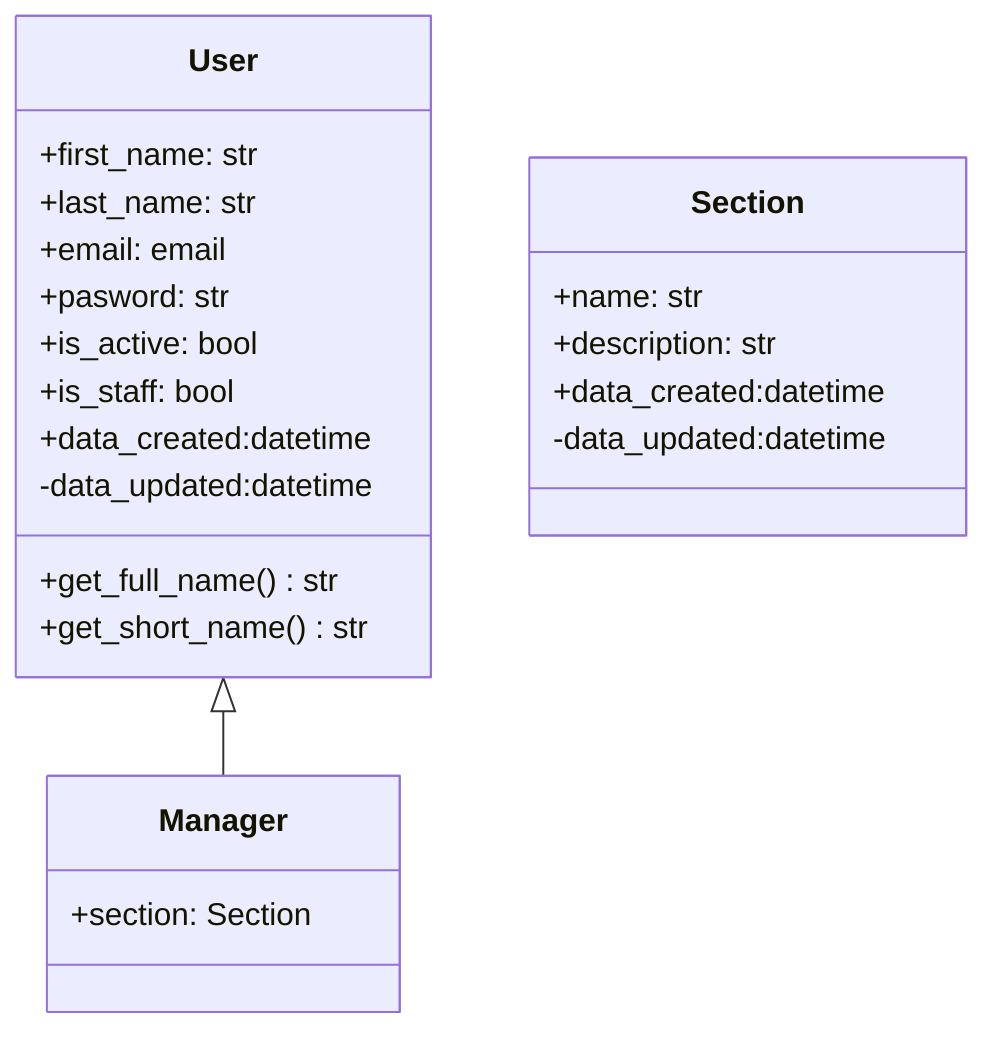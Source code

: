 classDiagram
    User <|-- Manager
    class User{
        +first_name: str
        +last_name: str
        +email: email
        +pasword: str
        +is_active: bool
        +is_staff: bool
        +data_created:datetime
        -data_updated:datetime
        %% Metodos da Entidade
        +get_full_name() str
        +get_short_name() str 
    }

    class Manager{
        +section: Section
    }
    class Section{
        +name: str
        +description: str
        +data_created:datetime
        -data_updated:datetime
    }